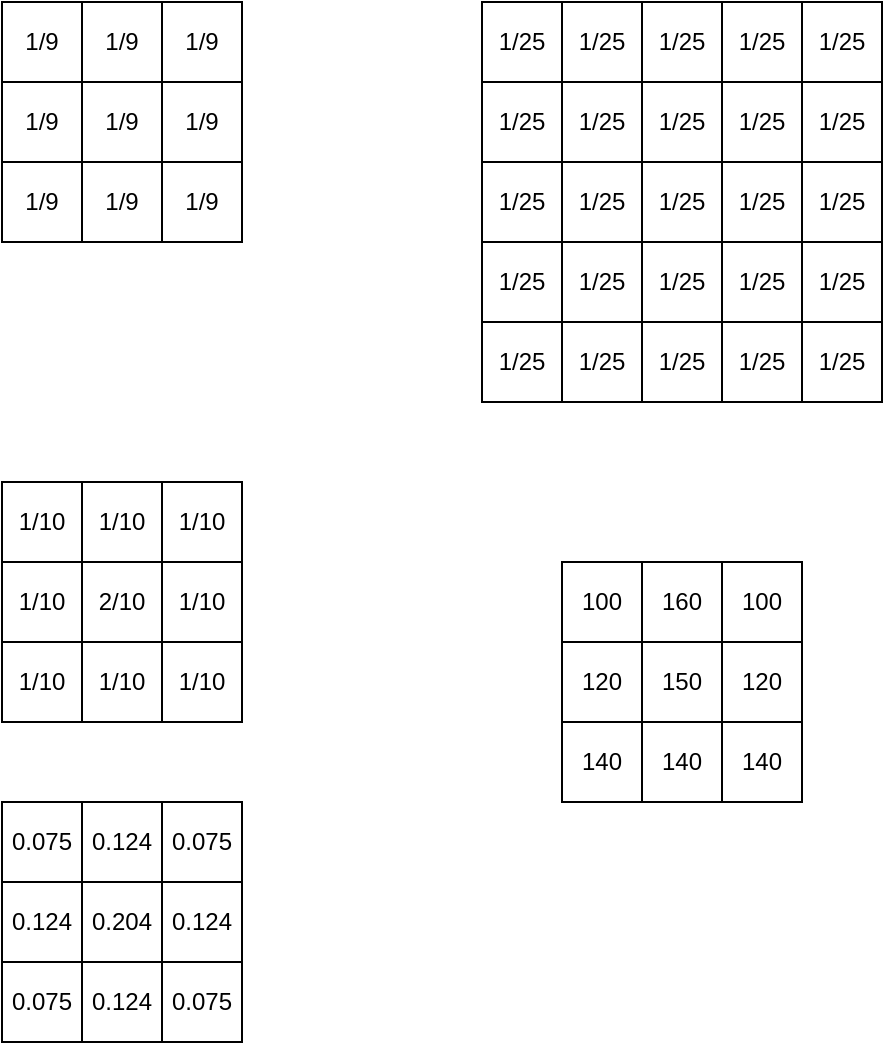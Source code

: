 <mxfile version="24.7.16">
  <diagram name="ページ1" id="e0cpCvQs-RP-8_RAIBK4">
    <mxGraphModel dx="1195" dy="655" grid="1" gridSize="10" guides="1" tooltips="1" connect="1" arrows="1" fold="1" page="1" pageScale="1" pageWidth="827" pageHeight="1169" math="0" shadow="0">
      <root>
        <mxCell id="0" />
        <mxCell id="1" parent="0" />
        <mxCell id="mlxAsUbgrJrsRHQDeKYu-1" value="1/9" style="rounded=0;whiteSpace=wrap;html=1;" vertex="1" parent="1">
          <mxGeometry x="80" y="80" width="40" height="40" as="geometry" />
        </mxCell>
        <mxCell id="mlxAsUbgrJrsRHQDeKYu-2" value="1/9" style="rounded=0;whiteSpace=wrap;html=1;" vertex="1" parent="1">
          <mxGeometry x="120" y="80" width="40" height="40" as="geometry" />
        </mxCell>
        <mxCell id="mlxAsUbgrJrsRHQDeKYu-3" value="1/9" style="rounded=0;whiteSpace=wrap;html=1;" vertex="1" parent="1">
          <mxGeometry x="160" y="80" width="40" height="40" as="geometry" />
        </mxCell>
        <mxCell id="mlxAsUbgrJrsRHQDeKYu-4" value="1/9" style="rounded=0;whiteSpace=wrap;html=1;" vertex="1" parent="1">
          <mxGeometry x="80" y="120" width="40" height="40" as="geometry" />
        </mxCell>
        <mxCell id="mlxAsUbgrJrsRHQDeKYu-5" value="1/9" style="rounded=0;whiteSpace=wrap;html=1;" vertex="1" parent="1">
          <mxGeometry x="120" y="120" width="40" height="40" as="geometry" />
        </mxCell>
        <mxCell id="mlxAsUbgrJrsRHQDeKYu-6" value="1/9" style="rounded=0;whiteSpace=wrap;html=1;" vertex="1" parent="1">
          <mxGeometry x="160" y="120" width="40" height="40" as="geometry" />
        </mxCell>
        <mxCell id="mlxAsUbgrJrsRHQDeKYu-7" value="1/9" style="rounded=0;whiteSpace=wrap;html=1;" vertex="1" parent="1">
          <mxGeometry x="80" y="160" width="40" height="40" as="geometry" />
        </mxCell>
        <mxCell id="mlxAsUbgrJrsRHQDeKYu-8" value="1/9" style="rounded=0;whiteSpace=wrap;html=1;" vertex="1" parent="1">
          <mxGeometry x="120" y="160" width="40" height="40" as="geometry" />
        </mxCell>
        <mxCell id="mlxAsUbgrJrsRHQDeKYu-9" value="1/9" style="rounded=0;whiteSpace=wrap;html=1;" vertex="1" parent="1">
          <mxGeometry x="160" y="160" width="40" height="40" as="geometry" />
        </mxCell>
        <mxCell id="mlxAsUbgrJrsRHQDeKYu-10" value="1/25" style="rounded=0;whiteSpace=wrap;html=1;" vertex="1" parent="1">
          <mxGeometry x="320" y="80" width="40" height="40" as="geometry" />
        </mxCell>
        <mxCell id="mlxAsUbgrJrsRHQDeKYu-11" value="1/25" style="rounded=0;whiteSpace=wrap;html=1;" vertex="1" parent="1">
          <mxGeometry x="360" y="80" width="40" height="40" as="geometry" />
        </mxCell>
        <mxCell id="mlxAsUbgrJrsRHQDeKYu-12" value="1/25" style="rounded=0;whiteSpace=wrap;html=1;" vertex="1" parent="1">
          <mxGeometry x="400" y="80" width="40" height="40" as="geometry" />
        </mxCell>
        <mxCell id="mlxAsUbgrJrsRHQDeKYu-19" value="1/25" style="rounded=0;whiteSpace=wrap;html=1;" vertex="1" parent="1">
          <mxGeometry x="440" y="80" width="40" height="40" as="geometry" />
        </mxCell>
        <mxCell id="mlxAsUbgrJrsRHQDeKYu-20" value="1/25" style="rounded=0;whiteSpace=wrap;html=1;" vertex="1" parent="1">
          <mxGeometry x="480" y="80" width="40" height="40" as="geometry" />
        </mxCell>
        <mxCell id="mlxAsUbgrJrsRHQDeKYu-21" value="1/25" style="rounded=0;whiteSpace=wrap;html=1;" vertex="1" parent="1">
          <mxGeometry x="320" y="120" width="40" height="40" as="geometry" />
        </mxCell>
        <mxCell id="mlxAsUbgrJrsRHQDeKYu-22" value="1/25" style="rounded=0;whiteSpace=wrap;html=1;" vertex="1" parent="1">
          <mxGeometry x="360" y="120" width="40" height="40" as="geometry" />
        </mxCell>
        <mxCell id="mlxAsUbgrJrsRHQDeKYu-23" value="1/25" style="rounded=0;whiteSpace=wrap;html=1;" vertex="1" parent="1">
          <mxGeometry x="400" y="120" width="40" height="40" as="geometry" />
        </mxCell>
        <mxCell id="mlxAsUbgrJrsRHQDeKYu-24" value="1/25" style="rounded=0;whiteSpace=wrap;html=1;" vertex="1" parent="1">
          <mxGeometry x="440" y="120" width="40" height="40" as="geometry" />
        </mxCell>
        <mxCell id="mlxAsUbgrJrsRHQDeKYu-25" value="1/25" style="rounded=0;whiteSpace=wrap;html=1;" vertex="1" parent="1">
          <mxGeometry x="480" y="120" width="40" height="40" as="geometry" />
        </mxCell>
        <mxCell id="mlxAsUbgrJrsRHQDeKYu-26" value="1/25" style="rounded=0;whiteSpace=wrap;html=1;" vertex="1" parent="1">
          <mxGeometry x="320" y="160" width="40" height="40" as="geometry" />
        </mxCell>
        <mxCell id="mlxAsUbgrJrsRHQDeKYu-27" value="1/25" style="rounded=0;whiteSpace=wrap;html=1;" vertex="1" parent="1">
          <mxGeometry x="360" y="160" width="40" height="40" as="geometry" />
        </mxCell>
        <mxCell id="mlxAsUbgrJrsRHQDeKYu-28" value="1/25" style="rounded=0;whiteSpace=wrap;html=1;" vertex="1" parent="1">
          <mxGeometry x="400" y="160" width="40" height="40" as="geometry" />
        </mxCell>
        <mxCell id="mlxAsUbgrJrsRHQDeKYu-29" value="1/25" style="rounded=0;whiteSpace=wrap;html=1;" vertex="1" parent="1">
          <mxGeometry x="440" y="160" width="40" height="40" as="geometry" />
        </mxCell>
        <mxCell id="mlxAsUbgrJrsRHQDeKYu-30" value="1/25" style="rounded=0;whiteSpace=wrap;html=1;" vertex="1" parent="1">
          <mxGeometry x="480" y="160" width="40" height="40" as="geometry" />
        </mxCell>
        <mxCell id="mlxAsUbgrJrsRHQDeKYu-31" value="1/25" style="rounded=0;whiteSpace=wrap;html=1;" vertex="1" parent="1">
          <mxGeometry x="320" y="200" width="40" height="40" as="geometry" />
        </mxCell>
        <mxCell id="mlxAsUbgrJrsRHQDeKYu-32" value="1/25" style="rounded=0;whiteSpace=wrap;html=1;" vertex="1" parent="1">
          <mxGeometry x="360" y="200" width="40" height="40" as="geometry" />
        </mxCell>
        <mxCell id="mlxAsUbgrJrsRHQDeKYu-33" value="1/25" style="rounded=0;whiteSpace=wrap;html=1;" vertex="1" parent="1">
          <mxGeometry x="400" y="200" width="40" height="40" as="geometry" />
        </mxCell>
        <mxCell id="mlxAsUbgrJrsRHQDeKYu-34" value="1/25" style="rounded=0;whiteSpace=wrap;html=1;" vertex="1" parent="1">
          <mxGeometry x="440" y="200" width="40" height="40" as="geometry" />
        </mxCell>
        <mxCell id="mlxAsUbgrJrsRHQDeKYu-35" value="1/25" style="rounded=0;whiteSpace=wrap;html=1;" vertex="1" parent="1">
          <mxGeometry x="480" y="200" width="40" height="40" as="geometry" />
        </mxCell>
        <mxCell id="mlxAsUbgrJrsRHQDeKYu-36" value="1/25" style="rounded=0;whiteSpace=wrap;html=1;" vertex="1" parent="1">
          <mxGeometry x="320" y="240" width="40" height="40" as="geometry" />
        </mxCell>
        <mxCell id="mlxAsUbgrJrsRHQDeKYu-37" value="1/25" style="rounded=0;whiteSpace=wrap;html=1;" vertex="1" parent="1">
          <mxGeometry x="360" y="240" width="40" height="40" as="geometry" />
        </mxCell>
        <mxCell id="mlxAsUbgrJrsRHQDeKYu-38" value="1/25" style="rounded=0;whiteSpace=wrap;html=1;" vertex="1" parent="1">
          <mxGeometry x="400" y="240" width="40" height="40" as="geometry" />
        </mxCell>
        <mxCell id="mlxAsUbgrJrsRHQDeKYu-39" value="1/25" style="rounded=0;whiteSpace=wrap;html=1;" vertex="1" parent="1">
          <mxGeometry x="440" y="240" width="40" height="40" as="geometry" />
        </mxCell>
        <mxCell id="mlxAsUbgrJrsRHQDeKYu-40" value="1/25" style="rounded=0;whiteSpace=wrap;html=1;" vertex="1" parent="1">
          <mxGeometry x="480" y="240" width="40" height="40" as="geometry" />
        </mxCell>
        <mxCell id="mlxAsUbgrJrsRHQDeKYu-41" value="1/10" style="rounded=0;whiteSpace=wrap;html=1;" vertex="1" parent="1">
          <mxGeometry x="80" y="320" width="40" height="40" as="geometry" />
        </mxCell>
        <mxCell id="mlxAsUbgrJrsRHQDeKYu-42" value="1/10" style="rounded=0;whiteSpace=wrap;html=1;" vertex="1" parent="1">
          <mxGeometry x="120" y="320" width="40" height="40" as="geometry" />
        </mxCell>
        <mxCell id="mlxAsUbgrJrsRHQDeKYu-43" value="1/10" style="rounded=0;whiteSpace=wrap;html=1;" vertex="1" parent="1">
          <mxGeometry x="160" y="320" width="40" height="40" as="geometry" />
        </mxCell>
        <mxCell id="mlxAsUbgrJrsRHQDeKYu-50" value="1/10" style="rounded=0;whiteSpace=wrap;html=1;" vertex="1" parent="1">
          <mxGeometry x="80" y="360" width="40" height="40" as="geometry" />
        </mxCell>
        <mxCell id="mlxAsUbgrJrsRHQDeKYu-51" value="2/10" style="rounded=0;whiteSpace=wrap;html=1;" vertex="1" parent="1">
          <mxGeometry x="120" y="360" width="40" height="40" as="geometry" />
        </mxCell>
        <mxCell id="mlxAsUbgrJrsRHQDeKYu-52" value="1/10" style="rounded=0;whiteSpace=wrap;html=1;" vertex="1" parent="1">
          <mxGeometry x="160" y="360" width="40" height="40" as="geometry" />
        </mxCell>
        <mxCell id="mlxAsUbgrJrsRHQDeKYu-53" value="1/10" style="rounded=0;whiteSpace=wrap;html=1;" vertex="1" parent="1">
          <mxGeometry x="80" y="400" width="40" height="40" as="geometry" />
        </mxCell>
        <mxCell id="mlxAsUbgrJrsRHQDeKYu-54" value="1/10" style="rounded=0;whiteSpace=wrap;html=1;" vertex="1" parent="1">
          <mxGeometry x="120" y="400" width="40" height="40" as="geometry" />
        </mxCell>
        <mxCell id="mlxAsUbgrJrsRHQDeKYu-55" value="1/10" style="rounded=0;whiteSpace=wrap;html=1;" vertex="1" parent="1">
          <mxGeometry x="160" y="400" width="40" height="40" as="geometry" />
        </mxCell>
        <mxCell id="mlxAsUbgrJrsRHQDeKYu-81" value="100" style="rounded=0;whiteSpace=wrap;html=1;" vertex="1" parent="1">
          <mxGeometry x="360" y="360" width="40" height="40" as="geometry" />
        </mxCell>
        <mxCell id="mlxAsUbgrJrsRHQDeKYu-82" value="160" style="rounded=0;whiteSpace=wrap;html=1;" vertex="1" parent="1">
          <mxGeometry x="400" y="360" width="40" height="40" as="geometry" />
        </mxCell>
        <mxCell id="mlxAsUbgrJrsRHQDeKYu-83" value="100" style="rounded=0;whiteSpace=wrap;html=1;" vertex="1" parent="1">
          <mxGeometry x="440" y="360" width="40" height="40" as="geometry" />
        </mxCell>
        <mxCell id="mlxAsUbgrJrsRHQDeKYu-84" value="120" style="rounded=0;whiteSpace=wrap;html=1;" vertex="1" parent="1">
          <mxGeometry x="360" y="400" width="40" height="40" as="geometry" />
        </mxCell>
        <mxCell id="mlxAsUbgrJrsRHQDeKYu-85" value="150" style="rounded=0;whiteSpace=wrap;html=1;" vertex="1" parent="1">
          <mxGeometry x="400" y="400" width="40" height="40" as="geometry" />
        </mxCell>
        <mxCell id="mlxAsUbgrJrsRHQDeKYu-86" value="120" style="rounded=0;whiteSpace=wrap;html=1;" vertex="1" parent="1">
          <mxGeometry x="440" y="400" width="40" height="40" as="geometry" />
        </mxCell>
        <mxCell id="mlxAsUbgrJrsRHQDeKYu-87" value="140" style="rounded=0;whiteSpace=wrap;html=1;" vertex="1" parent="1">
          <mxGeometry x="360" y="440" width="40" height="40" as="geometry" />
        </mxCell>
        <mxCell id="mlxAsUbgrJrsRHQDeKYu-88" value="140" style="rounded=0;whiteSpace=wrap;html=1;" vertex="1" parent="1">
          <mxGeometry x="400" y="440" width="40" height="40" as="geometry" />
        </mxCell>
        <mxCell id="mlxAsUbgrJrsRHQDeKYu-89" value="140" style="rounded=0;whiteSpace=wrap;html=1;" vertex="1" parent="1">
          <mxGeometry x="440" y="440" width="40" height="40" as="geometry" />
        </mxCell>
        <mxCell id="mlxAsUbgrJrsRHQDeKYu-90" value="0.075" style="rounded=0;whiteSpace=wrap;html=1;" vertex="1" parent="1">
          <mxGeometry x="80" y="480" width="40" height="40" as="geometry" />
        </mxCell>
        <mxCell id="mlxAsUbgrJrsRHQDeKYu-91" value="0.124" style="rounded=0;whiteSpace=wrap;html=1;" vertex="1" parent="1">
          <mxGeometry x="120" y="480" width="40" height="40" as="geometry" />
        </mxCell>
        <mxCell id="mlxAsUbgrJrsRHQDeKYu-92" value="0.075" style="rounded=0;whiteSpace=wrap;html=1;" vertex="1" parent="1">
          <mxGeometry x="160" y="480" width="40" height="40" as="geometry" />
        </mxCell>
        <mxCell id="mlxAsUbgrJrsRHQDeKYu-93" value="0.124" style="rounded=0;whiteSpace=wrap;html=1;" vertex="1" parent="1">
          <mxGeometry x="80" y="520" width="40" height="40" as="geometry" />
        </mxCell>
        <mxCell id="mlxAsUbgrJrsRHQDeKYu-94" value="0.204" style="rounded=0;whiteSpace=wrap;html=1;" vertex="1" parent="1">
          <mxGeometry x="120" y="520" width="40" height="40" as="geometry" />
        </mxCell>
        <mxCell id="mlxAsUbgrJrsRHQDeKYu-95" value="0.124" style="rounded=0;whiteSpace=wrap;html=1;" vertex="1" parent="1">
          <mxGeometry x="160" y="520" width="40" height="40" as="geometry" />
        </mxCell>
        <mxCell id="mlxAsUbgrJrsRHQDeKYu-96" value="0.075" style="rounded=0;whiteSpace=wrap;html=1;" vertex="1" parent="1">
          <mxGeometry x="80" y="560" width="40" height="40" as="geometry" />
        </mxCell>
        <mxCell id="mlxAsUbgrJrsRHQDeKYu-97" value="0.124" style="rounded=0;whiteSpace=wrap;html=1;" vertex="1" parent="1">
          <mxGeometry x="120" y="560" width="40" height="40" as="geometry" />
        </mxCell>
        <mxCell id="mlxAsUbgrJrsRHQDeKYu-98" value="0.075" style="rounded=0;whiteSpace=wrap;html=1;" vertex="1" parent="1">
          <mxGeometry x="160" y="560" width="40" height="40" as="geometry" />
        </mxCell>
      </root>
    </mxGraphModel>
  </diagram>
</mxfile>

